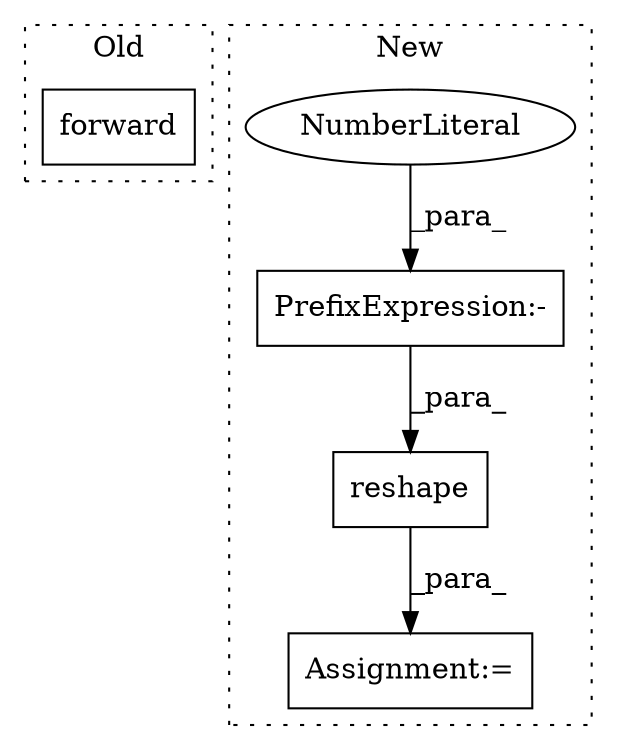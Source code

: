 digraph G {
subgraph cluster0 {
1 [label="forward" a="32" s="1299,1319" l="8,1" shape="box"];
label = "Old";
style="dotted";
}
subgraph cluster1 {
2 [label="reshape" a="32" s="1540,1589" l="8,1" shape="box"];
3 [label="PrefixExpression:-" a="38" s="1548" l="1" shape="box"];
4 [label="NumberLiteral" a="34" s="1549" l="1" shape="ellipse"];
5 [label="Assignment:=" a="7" s="1599" l="1" shape="box"];
label = "New";
style="dotted";
}
2 -> 5 [label="_para_"];
3 -> 2 [label="_para_"];
4 -> 3 [label="_para_"];
}